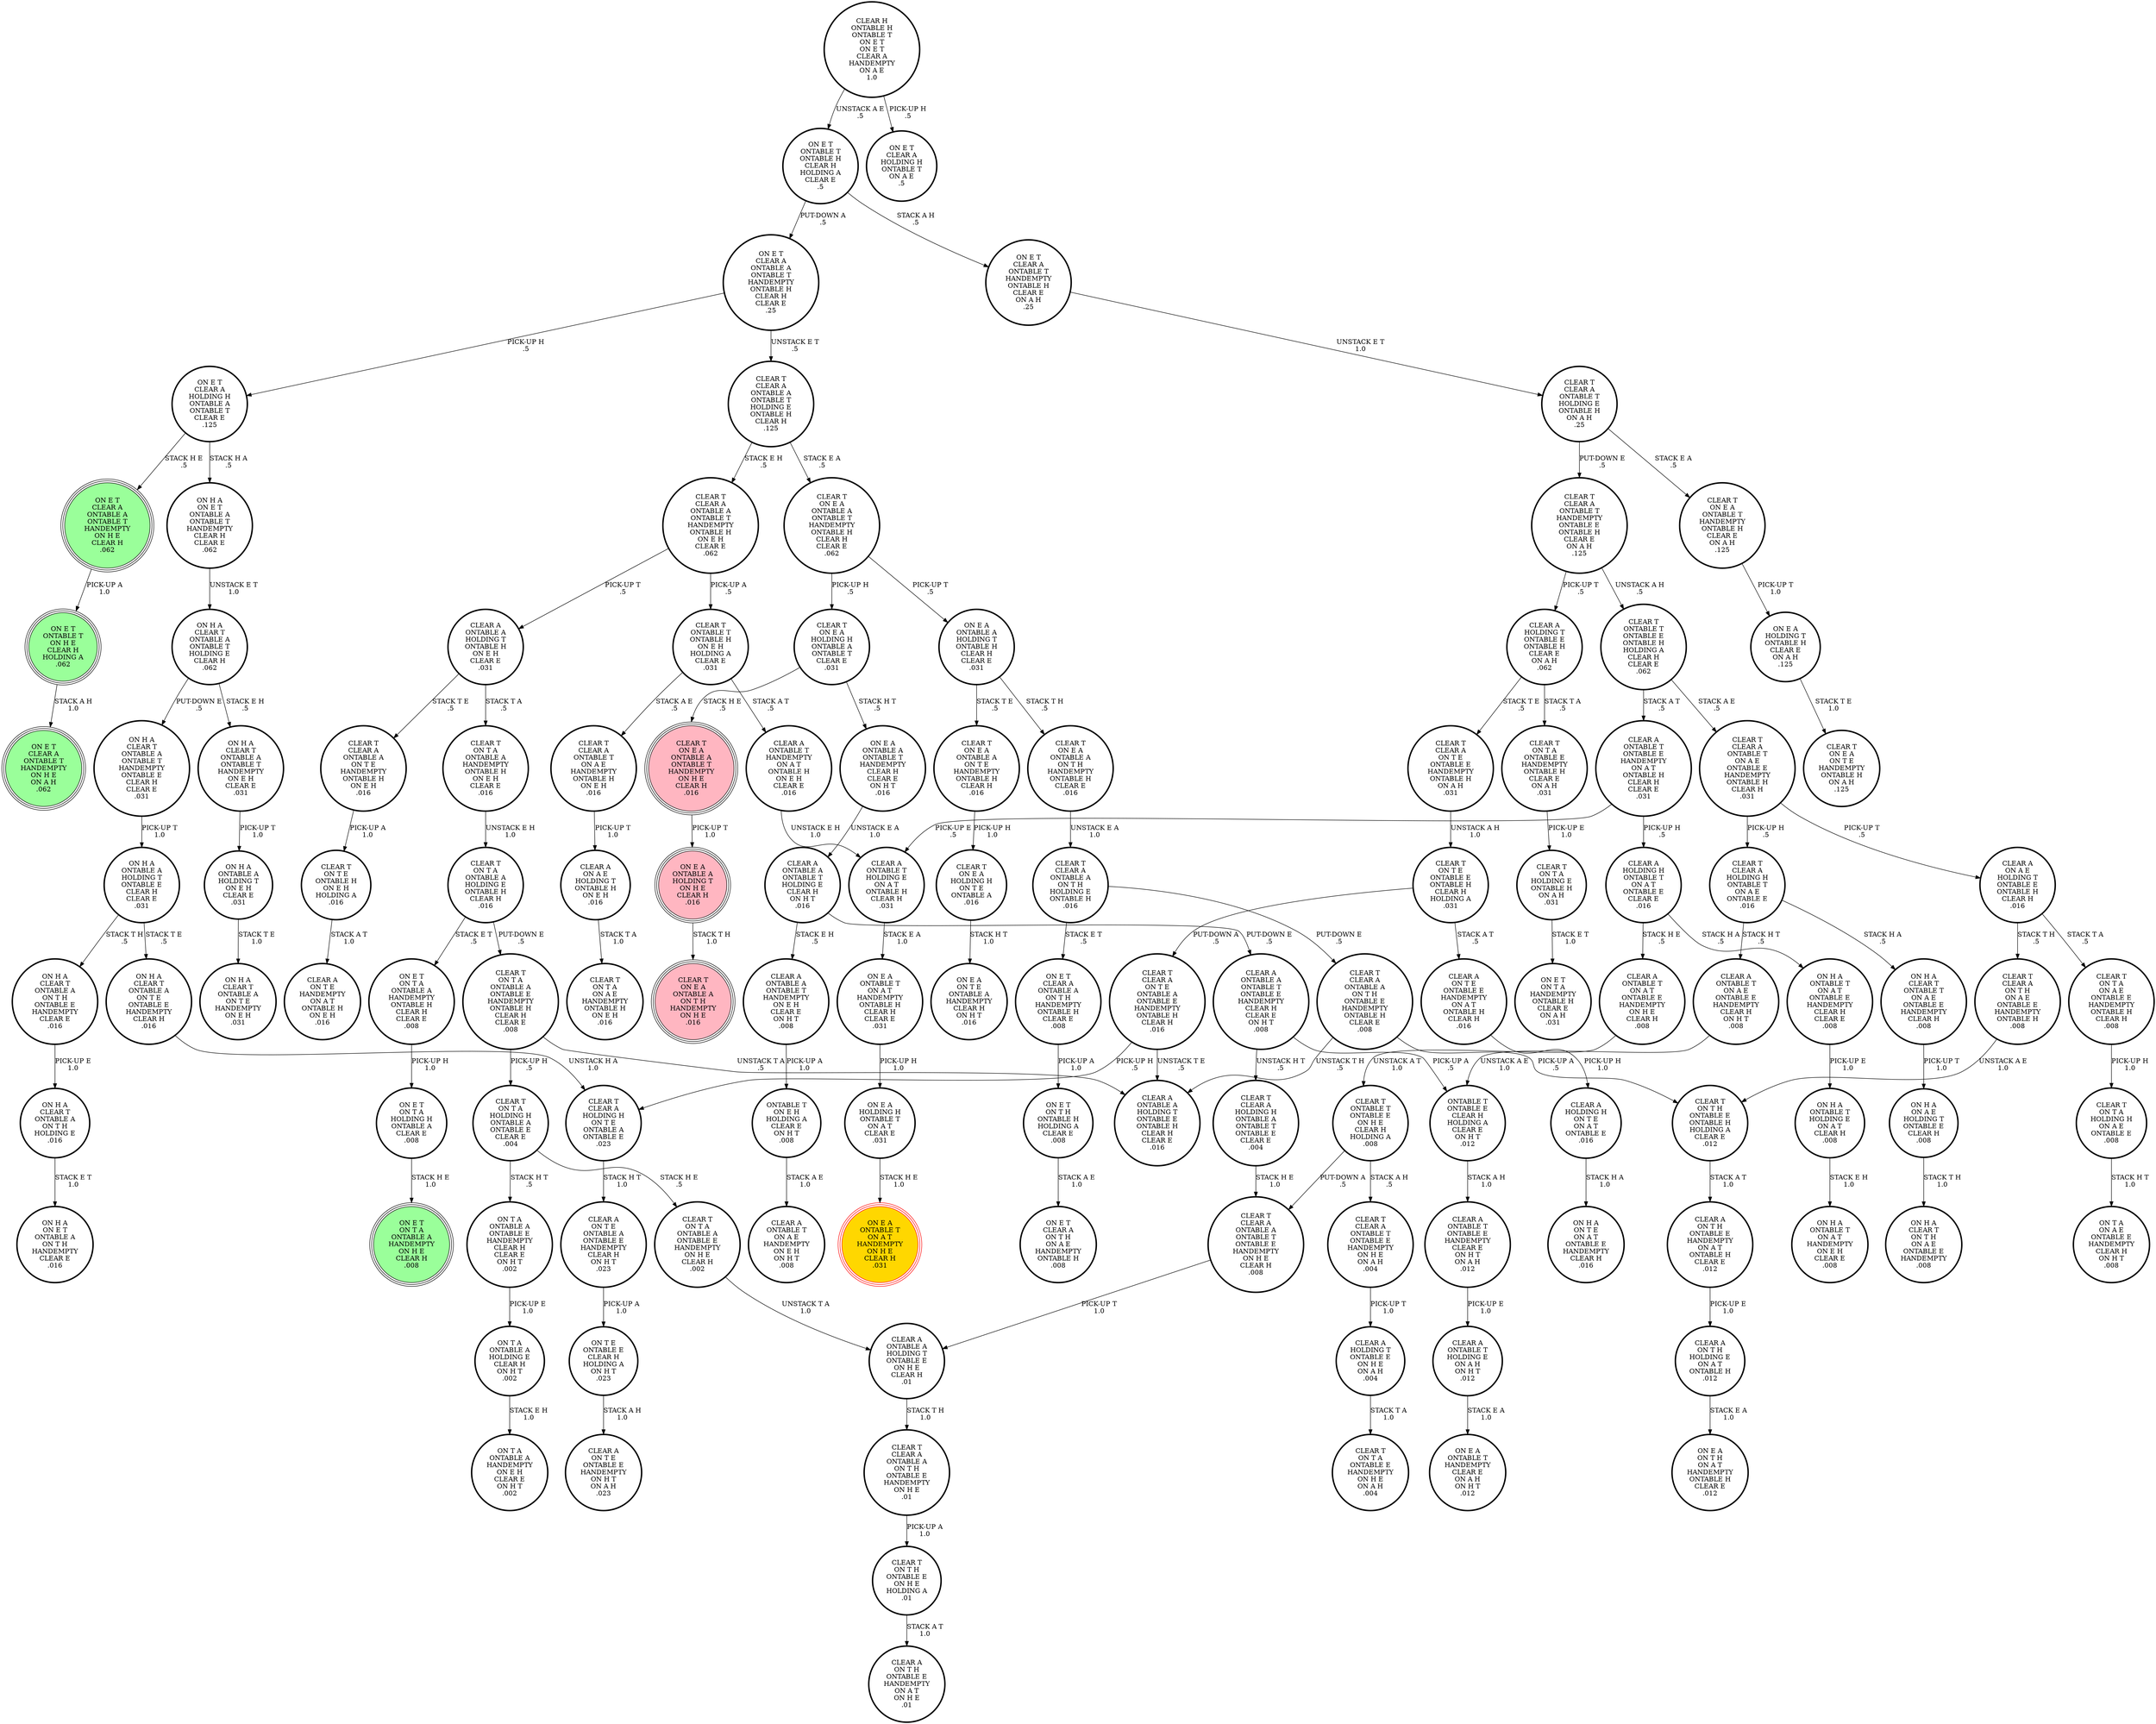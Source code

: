 digraph {
"ON E T\nONTABLE T\nONTABLE H\nCLEAR H\nHOLDING A\nCLEAR E\n.5\n" -> "ON E T\nCLEAR A\nONTABLE A\nONTABLE T\nHANDEMPTY\nONTABLE H\nCLEAR H\nCLEAR E\n.25\n"[label="PUT-DOWN A\n.5\n"];
"ON E T\nONTABLE T\nONTABLE H\nCLEAR H\nHOLDING A\nCLEAR E\n.5\n" -> "ON E T\nCLEAR A\nONTABLE T\nHANDEMPTY\nONTABLE H\nCLEAR E\nON A H\n.25\n"[label="STACK A H\n.5\n"];
"ON E A\nONTABLE T\nON A T\nHANDEMPTY\nONTABLE H\nCLEAR H\nCLEAR E\n.031\n" -> "ON E A\nHOLDING H\nONTABLE T\nON A T\nCLEAR E\n.031\n"[label="PICK-UP H\n1.0\n"];
"ON H A\nON A E\nHOLDING T\nONTABLE E\nCLEAR H\n.008\n" -> "ON H A\nCLEAR T\nON T H\nON A E\nONTABLE E\nHANDEMPTY\n.008\n"[label="STACK T H\n1.0\n"];
"CLEAR T\nON T A\nON A E\nONTABLE E\nHANDEMPTY\nONTABLE H\nCLEAR H\n.008\n" -> "CLEAR T\nON T A\nHOLDING H\nON A E\nONTABLE E\n.008\n"[label="PICK-UP H\n1.0\n"];
"CLEAR T\nON T E\nONTABLE E\nONTABLE H\nCLEAR H\nHOLDING A\n.031\n" -> "CLEAR A\nON T E\nONTABLE E\nHANDEMPTY\nON A T\nONTABLE H\nCLEAR H\n.016\n"[label="STACK A T\n.5\n"];
"CLEAR T\nON T E\nONTABLE E\nONTABLE H\nCLEAR H\nHOLDING A\n.031\n" -> "CLEAR T\nCLEAR A\nON T E\nONTABLE A\nONTABLE E\nHANDEMPTY\nONTABLE H\nCLEAR H\n.016\n"[label="PUT-DOWN A\n.5\n"];
"CLEAR T\nCLEAR A\nON T E\nONTABLE A\nONTABLE E\nHANDEMPTY\nONTABLE H\nCLEAR H\n.016\n" -> "CLEAR T\nCLEAR A\nHOLDING H\nON T E\nONTABLE A\nONTABLE E\n.023\n"[label="PICK-UP H\n.5\n"];
"CLEAR T\nCLEAR A\nON T E\nONTABLE A\nONTABLE E\nHANDEMPTY\nONTABLE H\nCLEAR H\n.016\n" -> "CLEAR A\nONTABLE A\nHOLDING T\nONTABLE E\nONTABLE H\nCLEAR H\nCLEAR E\n.016\n"[label="UNSTACK T E\n.5\n"];
"ON E T\nON T A\nONTABLE A\nHANDEMPTY\nONTABLE H\nCLEAR H\nCLEAR E\n.008\n" -> "ON E T\nON T A\nHOLDING H\nONTABLE A\nCLEAR E\n.008\n"[label="PICK-UP H\n1.0\n"];
"CLEAR T\nCLEAR A\nONTABLE A\nONTABLE T\nONTABLE E\nHANDEMPTY\nON H E\nCLEAR H\n.008\n" -> "CLEAR A\nONTABLE A\nHOLDING T\nONTABLE E\nON H E\nCLEAR H\n.01\n"[label="PICK-UP T\n1.0\n"];
"ON T A\nONTABLE A\nHOLDING E\nCLEAR H\nON H T\n.002\n" -> "ON T A\nONTABLE A\nHANDEMPTY\nON E H\nCLEAR E\nON H T\n.002\n"[label="STACK E H\n1.0\n"];
"CLEAR T\nCLEAR A\nHOLDING H\nONTABLE A\nONTABLE T\nONTABLE E\nCLEAR E\n.004\n" -> "CLEAR T\nCLEAR A\nONTABLE A\nONTABLE T\nONTABLE E\nHANDEMPTY\nON H E\nCLEAR H\n.008\n"[label="STACK H E\n1.0\n"];
"CLEAR T\nON T A\nONTABLE E\nHANDEMPTY\nONTABLE H\nCLEAR E\nON A H\n.031\n" -> "CLEAR T\nON T A\nHOLDING E\nONTABLE H\nON A H\n.031\n"[label="PICK-UP E\n1.0\n"];
"CLEAR T\nCLEAR A\nONTABLE A\nON T E\nHANDEMPTY\nONTABLE H\nON E H\n.016\n" -> "CLEAR T\nON T E\nONTABLE H\nON E H\nHOLDING A\n.016\n"[label="PICK-UP A\n1.0\n"];
"CLEAR T\nON T A\nHOLDING E\nONTABLE H\nON A H\n.031\n" -> "ON E T\nON T A\nHANDEMPTY\nONTABLE H\nCLEAR E\nON A H\n.031\n"[label="STACK E T\n1.0\n"];
"CLEAR T\nCLEAR A\nONTABLE T\nHOLDING E\nONTABLE H\nON A H\n.25\n" -> "CLEAR T\nON E A\nONTABLE T\nHANDEMPTY\nONTABLE H\nCLEAR E\nON A H\n.125\n"[label="STACK E A\n.5\n"];
"CLEAR T\nCLEAR A\nONTABLE T\nHOLDING E\nONTABLE H\nON A H\n.25\n" -> "CLEAR T\nCLEAR A\nONTABLE T\nHANDEMPTY\nONTABLE E\nONTABLE H\nCLEAR E\nON A H\n.125\n"[label="PUT-DOWN E\n.5\n"];
"CLEAR T\nON T A\nHOLDING H\nON A E\nONTABLE E\n.008\n" -> "ON T A\nON A E\nONTABLE E\nHANDEMPTY\nCLEAR H\nON H T\n.008\n"[label="STACK H T\n1.0\n"];
"ON H A\nON E T\nONTABLE A\nONTABLE T\nHANDEMPTY\nCLEAR H\nCLEAR E\n.062\n" -> "ON H A\nCLEAR T\nONTABLE A\nONTABLE T\nHOLDING E\nCLEAR H\n.062\n"[label="UNSTACK E T\n1.0\n"];
"ON H A\nONTABLE T\nHOLDING E\nON A T\nCLEAR H\n.008\n" -> "ON H A\nONTABLE T\nON A T\nHANDEMPTY\nON E H\nCLEAR E\n.008\n"[label="STACK E H\n1.0\n"];
"ON E T\nONTABLE T\nON H E\nCLEAR H\nHOLDING A\n.062\n" -> "ON E T\nCLEAR A\nONTABLE T\nHANDEMPTY\nON H E\nON A H\n.062\n"[label="STACK A H\n1.0\n"];
"CLEAR T\nCLEAR A\nHOLDING H\nON T E\nONTABLE A\nONTABLE E\n.023\n" -> "CLEAR A\nON T E\nONTABLE A\nONTABLE E\nHANDEMPTY\nCLEAR H\nON H T\n.023\n"[label="STACK H T\n1.0\n"];
"CLEAR A\nHOLDING T\nONTABLE E\nON H E\nON A H\n.004\n" -> "CLEAR T\nON T A\nONTABLE E\nHANDEMPTY\nON H E\nON A H\n.004\n"[label="STACK T A\n1.0\n"];
"CLEAR A\nONTABLE T\nONTABLE E\nHANDEMPTY\nON A T\nONTABLE H\nCLEAR H\nCLEAR E\n.031\n" -> "CLEAR A\nHOLDING H\nONTABLE T\nON A T\nONTABLE E\nCLEAR E\n.016\n"[label="PICK-UP H\n.5\n"];
"CLEAR A\nONTABLE T\nONTABLE E\nHANDEMPTY\nON A T\nONTABLE H\nCLEAR H\nCLEAR E\n.031\n" -> "CLEAR A\nONTABLE T\nHOLDING E\nON A T\nONTABLE H\nCLEAR H\n.031\n"[label="PICK-UP E\n.5\n"];
"CLEAR T\nON T A\nONTABLE A\nONTABLE E\nHANDEMPTY\nONTABLE H\nCLEAR H\nCLEAR E\n.008\n" -> "CLEAR T\nON T A\nHOLDING H\nONTABLE A\nONTABLE E\nCLEAR E\n.004\n"[label="PICK-UP H\n.5\n"];
"CLEAR T\nON T A\nONTABLE A\nONTABLE E\nHANDEMPTY\nONTABLE H\nCLEAR H\nCLEAR E\n.008\n" -> "CLEAR A\nONTABLE A\nHOLDING T\nONTABLE E\nONTABLE H\nCLEAR H\nCLEAR E\n.016\n"[label="UNSTACK T A\n.5\n"];
"CLEAR T\nON T H\nONTABLE E\nONTABLE H\nHOLDING A\nCLEAR E\n.012\n" -> "CLEAR A\nON T H\nONTABLE E\nHANDEMPTY\nON A T\nONTABLE H\nCLEAR E\n.012\n"[label="STACK A T\n1.0\n"];
"CLEAR T\nCLEAR A\nON T H\nON A E\nONTABLE E\nHANDEMPTY\nONTABLE H\n.008\n" -> "CLEAR T\nON T H\nONTABLE E\nONTABLE H\nHOLDING A\nCLEAR E\n.012\n"[label="UNSTACK A E\n1.0\n"];
"CLEAR A\nON T E\nONTABLE E\nHANDEMPTY\nON A T\nONTABLE H\nCLEAR H\n.016\n" -> "CLEAR A\nHOLDING H\nON T E\nON A T\nONTABLE E\n.016\n"[label="PICK-UP H\n1.0\n"];
"ON T A\nONTABLE A\nONTABLE E\nHANDEMPTY\nCLEAR H\nCLEAR E\nON H T\n.002\n" -> "ON T A\nONTABLE A\nHOLDING E\nCLEAR H\nON H T\n.002\n"[label="PICK-UP E\n1.0\n"];
"CLEAR T\nCLEAR A\nONTABLE A\nONTABLE T\nHOLDING E\nONTABLE H\nCLEAR H\n.125\n" -> "CLEAR T\nON E A\nONTABLE A\nONTABLE T\nHANDEMPTY\nONTABLE H\nCLEAR H\nCLEAR E\n.062\n"[label="STACK E A\n.5\n"];
"CLEAR T\nCLEAR A\nONTABLE A\nONTABLE T\nHOLDING E\nONTABLE H\nCLEAR H\n.125\n" -> "CLEAR T\nCLEAR A\nONTABLE A\nONTABLE T\nHANDEMPTY\nONTABLE H\nON E H\nCLEAR E\n.062\n"[label="STACK E H\n.5\n"];
"ON H A\nCLEAR T\nONTABLE A\nON T H\nONTABLE E\nHANDEMPTY\nCLEAR E\n.016\n" -> "ON H A\nCLEAR T\nONTABLE A\nON T H\nHOLDING E\n.016\n"[label="PICK-UP E\n1.0\n"];
"CLEAR T\nON E A\nONTABLE A\nON T H\nHANDEMPTY\nONTABLE H\nCLEAR E\n.016\n" -> "CLEAR T\nCLEAR A\nONTABLE A\nON T H\nHOLDING E\nONTABLE H\n.016\n"[label="UNSTACK E A\n1.0\n"];
"ON H A\nONTABLE A\nHOLDING T\nON E H\nCLEAR E\n.031\n" -> "ON H A\nCLEAR T\nONTABLE A\nON T E\nHANDEMPTY\nON E H\n.031\n"[label="STACK T E\n1.0\n"];
"CLEAR T\nON E A\nHOLDING H\nONTABLE A\nONTABLE T\nCLEAR E\n.031\n" -> "ON E A\nONTABLE A\nONTABLE T\nHANDEMPTY\nCLEAR H\nCLEAR E\nON H T\n.016\n"[label="STACK H T\n.5\n"];
"CLEAR T\nON E A\nHOLDING H\nONTABLE A\nONTABLE T\nCLEAR E\n.031\n" -> "CLEAR T\nON E A\nONTABLE A\nONTABLE T\nHANDEMPTY\nON H E\nCLEAR H\n.016\n"[label="STACK H E\n.5\n"];
"ON E A\nHOLDING H\nONTABLE T\nON A T\nCLEAR E\n.031\n" -> "ON E A\nONTABLE T\nON A T\nHANDEMPTY\nON H E\nCLEAR H\n.031\n"[label="STACK H E\n1.0\n"];
"CLEAR T\nCLEAR A\nONTABLE A\nON T H\nHOLDING E\nONTABLE H\n.016\n" -> "ON E T\nCLEAR A\nONTABLE A\nON T H\nHANDEMPTY\nONTABLE H\nCLEAR E\n.008\n"[label="STACK E T\n.5\n"];
"CLEAR T\nCLEAR A\nONTABLE A\nON T H\nHOLDING E\nONTABLE H\n.016\n" -> "CLEAR T\nCLEAR A\nONTABLE A\nON T H\nONTABLE E\nHANDEMPTY\nONTABLE H\nCLEAR E\n.008\n"[label="PUT-DOWN E\n.5\n"];
"CLEAR T\nON T A\nHOLDING H\nONTABLE A\nONTABLE E\nCLEAR E\n.004\n" -> "CLEAR T\nON T A\nONTABLE A\nONTABLE E\nHANDEMPTY\nON H E\nCLEAR H\n.002\n"[label="STACK H E\n.5\n"];
"CLEAR T\nON T A\nHOLDING H\nONTABLE A\nONTABLE E\nCLEAR E\n.004\n" -> "ON T A\nONTABLE A\nONTABLE E\nHANDEMPTY\nCLEAR H\nCLEAR E\nON H T\n.002\n"[label="STACK H T\n.5\n"];
"CLEAR A\nONTABLE A\nONTABLE T\nONTABLE E\nHANDEMPTY\nCLEAR H\nCLEAR E\nON H T\n.008\n" -> "CLEAR T\nCLEAR A\nHOLDING H\nONTABLE A\nONTABLE T\nONTABLE E\nCLEAR E\n.004\n"[label="UNSTACK H T\n.5\n"];
"CLEAR A\nONTABLE A\nONTABLE T\nONTABLE E\nHANDEMPTY\nCLEAR H\nCLEAR E\nON H T\n.008\n" -> "ONTABLE T\nONTABLE E\nCLEAR H\nHOLDING A\nCLEAR E\nON H T\n.012\n"[label="PICK-UP A\n.5\n"];
"CLEAR A\nONTABLE T\nONTABLE E\nHANDEMPTY\nCLEAR E\nON H T\nON A H\n.012\n" -> "CLEAR A\nONTABLE T\nHOLDING E\nON A H\nON H T\n.012\n"[label="PICK-UP E\n1.0\n"];
"ON H A\nCLEAR T\nONTABLE A\nONTABLE T\nHANDEMPTY\nON E H\nCLEAR E\n.031\n" -> "ON H A\nONTABLE A\nHOLDING T\nON E H\nCLEAR E\n.031\n"[label="PICK-UP T\n1.0\n"];
"CLEAR A\nON A E\nHOLDING T\nONTABLE E\nONTABLE H\nCLEAR H\n.016\n" -> "CLEAR T\nON T A\nON A E\nONTABLE E\nHANDEMPTY\nONTABLE H\nCLEAR H\n.008\n"[label="STACK T A\n.5\n"];
"CLEAR A\nON A E\nHOLDING T\nONTABLE E\nONTABLE H\nCLEAR H\n.016\n" -> "CLEAR T\nCLEAR A\nON T H\nON A E\nONTABLE E\nHANDEMPTY\nONTABLE H\n.008\n"[label="STACK T H\n.5\n"];
"ON E T\nCLEAR A\nONTABLE A\nON T H\nHANDEMPTY\nONTABLE H\nCLEAR E\n.008\n" -> "ON E T\nON T H\nONTABLE H\nHOLDING A\nCLEAR E\n.008\n"[label="PICK-UP A\n1.0\n"];
"CLEAR T\nCLEAR A\nONTABLE T\nONTABLE E\nHANDEMPTY\nON H E\nON A H\n.004\n" -> "CLEAR A\nHOLDING T\nONTABLE E\nON H E\nON A H\n.004\n"[label="PICK-UP T\n1.0\n"];
"CLEAR A\nONTABLE T\nON A E\nONTABLE E\nHANDEMPTY\nCLEAR H\nON H T\n.008\n" -> "ONTABLE T\nONTABLE E\nCLEAR H\nHOLDING A\nCLEAR E\nON H T\n.012\n"[label="UNSTACK A E\n1.0\n"];
"CLEAR A\nONTABLE A\nONTABLE T\nHOLDING E\nCLEAR H\nON H T\n.016\n" -> "CLEAR A\nONTABLE A\nONTABLE T\nHANDEMPTY\nON E H\nCLEAR E\nON H T\n.008\n"[label="STACK E H\n.5\n"];
"CLEAR A\nONTABLE A\nONTABLE T\nHOLDING E\nCLEAR H\nON H T\n.016\n" -> "CLEAR A\nONTABLE A\nONTABLE T\nONTABLE E\nHANDEMPTY\nCLEAR H\nCLEAR E\nON H T\n.008\n"[label="PUT-DOWN E\n.5\n"];
"ON E T\nCLEAR A\nONTABLE A\nONTABLE T\nHANDEMPTY\nON H E\nCLEAR H\n.062\n" -> "ON E T\nONTABLE T\nON H E\nCLEAR H\nHOLDING A\n.062\n"[label="PICK-UP A\n1.0\n"];
"CLEAR A\nONTABLE T\nHOLDING E\nON A H\nON H T\n.012\n" -> "ON E A\nONTABLE T\nHANDEMPTY\nCLEAR E\nON A H\nON H T\n.012\n"[label="STACK E A\n1.0\n"];
"ON E T\nCLEAR A\nONTABLE A\nONTABLE T\nHANDEMPTY\nONTABLE H\nCLEAR H\nCLEAR E\n.25\n" -> "CLEAR T\nCLEAR A\nONTABLE A\nONTABLE T\nHOLDING E\nONTABLE H\nCLEAR H\n.125\n"[label="UNSTACK E T\n.5\n"];
"ON E T\nCLEAR A\nONTABLE A\nONTABLE T\nHANDEMPTY\nONTABLE H\nCLEAR H\nCLEAR E\n.25\n" -> "ON E T\nCLEAR A\nHOLDING H\nONTABLE A\nONTABLE T\nCLEAR E\n.125\n"[label="PICK-UP H\n.5\n"];
"CLEAR T\nON E A\nHOLDING H\nON T E\nONTABLE A\n.016\n" -> "ON E A\nON T E\nONTABLE A\nHANDEMPTY\nCLEAR H\nON H T\n.016\n"[label="STACK H T\n1.0\n"];
"CLEAR A\nON T E\nONTABLE A\nONTABLE E\nHANDEMPTY\nCLEAR H\nON H T\n.023\n" -> "ON T E\nONTABLE E\nCLEAR H\nHOLDING A\nON H T\n.023\n"[label="PICK-UP A\n1.0\n"];
"ON H A\nCLEAR T\nONTABLE A\nONTABLE T\nHOLDING E\nCLEAR H\n.062\n" -> "ON H A\nCLEAR T\nONTABLE A\nONTABLE T\nHANDEMPTY\nON E H\nCLEAR E\n.031\n"[label="STACK E H\n.5\n"];
"ON H A\nCLEAR T\nONTABLE A\nONTABLE T\nHOLDING E\nCLEAR H\n.062\n" -> "ON H A\nCLEAR T\nONTABLE A\nONTABLE T\nHANDEMPTY\nONTABLE E\nCLEAR H\nCLEAR E\n.031\n"[label="PUT-DOWN E\n.5\n"];
"CLEAR T\nONTABLE T\nONTABLE E\nON H E\nCLEAR H\nHOLDING A\n.008\n" -> "CLEAR T\nCLEAR A\nONTABLE A\nONTABLE T\nONTABLE E\nHANDEMPTY\nON H E\nCLEAR H\n.008\n"[label="PUT-DOWN A\n.5\n"];
"CLEAR T\nONTABLE T\nONTABLE E\nON H E\nCLEAR H\nHOLDING A\n.008\n" -> "CLEAR T\nCLEAR A\nONTABLE T\nONTABLE E\nHANDEMPTY\nON H E\nON A H\n.004\n"[label="STACK A H\n.5\n"];
"ON E A\nONTABLE A\nHOLDING T\nONTABLE H\nCLEAR H\nCLEAR E\n.031\n" -> "CLEAR T\nON E A\nONTABLE A\nON T E\nHANDEMPTY\nONTABLE H\nCLEAR H\n.016\n"[label="STACK T E\n.5\n"];
"ON E A\nONTABLE A\nHOLDING T\nONTABLE H\nCLEAR H\nCLEAR E\n.031\n" -> "CLEAR T\nON E A\nONTABLE A\nON T H\nHANDEMPTY\nONTABLE H\nCLEAR E\n.016\n"[label="STACK T H\n.5\n"];
"CLEAR H\nONTABLE H\nONTABLE T\nON E T\nON E T\nCLEAR A\nHANDEMPTY\nON A E\n1.0\n" -> "ON E T\nCLEAR A\nHOLDING H\nONTABLE T\nON A E\n.5\n"[label="PICK-UP H\n.5\n"];
"CLEAR H\nONTABLE H\nONTABLE T\nON E T\nON E T\nCLEAR A\nHANDEMPTY\nON A E\n1.0\n" -> "ON E T\nONTABLE T\nONTABLE H\nCLEAR H\nHOLDING A\nCLEAR E\n.5\n"[label="UNSTACK A E\n.5\n"];
"ON H A\nCLEAR T\nONTABLE A\nONTABLE T\nHANDEMPTY\nONTABLE E\nCLEAR H\nCLEAR E\n.031\n" -> "ON H A\nONTABLE A\nHOLDING T\nONTABLE E\nCLEAR H\nCLEAR E\n.031\n"[label="PICK-UP T\n1.0\n"];
"CLEAR T\nON E A\nONTABLE A\nONTABLE T\nHANDEMPTY\nONTABLE H\nCLEAR H\nCLEAR E\n.062\n" -> "CLEAR T\nON E A\nHOLDING H\nONTABLE A\nONTABLE T\nCLEAR E\n.031\n"[label="PICK-UP H\n.5\n"];
"CLEAR T\nON E A\nONTABLE A\nONTABLE T\nHANDEMPTY\nONTABLE H\nCLEAR H\nCLEAR E\n.062\n" -> "ON E A\nONTABLE A\nHOLDING T\nONTABLE H\nCLEAR H\nCLEAR E\n.031\n"[label="PICK-UP T\n.5\n"];
"ONTABLE T\nONTABLE E\nCLEAR H\nHOLDING A\nCLEAR E\nON H T\n.012\n" -> "CLEAR A\nONTABLE T\nONTABLE E\nHANDEMPTY\nCLEAR E\nON H T\nON A H\n.012\n"[label="STACK A H\n1.0\n"];
"ON E T\nCLEAR A\nHOLDING H\nONTABLE A\nONTABLE T\nCLEAR E\n.125\n" -> "ON H A\nON E T\nONTABLE A\nONTABLE T\nHANDEMPTY\nCLEAR H\nCLEAR E\n.062\n"[label="STACK H A\n.5\n"];
"ON E T\nCLEAR A\nHOLDING H\nONTABLE A\nONTABLE T\nCLEAR E\n.125\n" -> "ON E T\nCLEAR A\nONTABLE A\nONTABLE T\nHANDEMPTY\nON H E\nCLEAR H\n.062\n"[label="STACK H E\n.5\n"];
"CLEAR A\nONTABLE T\nHANDEMPTY\nON A T\nONTABLE H\nON E H\nCLEAR E\n.016\n" -> "CLEAR A\nONTABLE T\nHOLDING E\nON A T\nONTABLE H\nCLEAR H\n.031\n"[label="UNSTACK E H\n1.0\n"];
"ON E T\nON T A\nHOLDING H\nONTABLE A\nCLEAR E\n.008\n" -> "ON E T\nON T A\nONTABLE A\nHANDEMPTY\nON H E\nCLEAR H\n.008\n"[label="STACK H E\n1.0\n"];
"CLEAR A\nHOLDING H\nONTABLE T\nON A T\nONTABLE E\nCLEAR E\n.016\n" -> "CLEAR A\nONTABLE T\nON A T\nONTABLE E\nHANDEMPTY\nON H E\nCLEAR H\n.008\n"[label="STACK H E\n.5\n"];
"CLEAR A\nHOLDING H\nONTABLE T\nON A T\nONTABLE E\nCLEAR E\n.016\n" -> "ON H A\nONTABLE T\nON A T\nONTABLE E\nHANDEMPTY\nCLEAR H\nCLEAR E\n.008\n"[label="STACK H A\n.5\n"];
"ONTABLE T\nON E H\nHOLDING A\nCLEAR E\nON H T\n.008\n" -> "CLEAR A\nONTABLE T\nON A E\nHANDEMPTY\nON E H\nON H T\n.008\n"[label="STACK A E\n1.0\n"];
"ON H A\nCLEAR T\nONTABLE T\nON A E\nONTABLE E\nHANDEMPTY\nCLEAR H\n.008\n" -> "ON H A\nON A E\nHOLDING T\nONTABLE E\nCLEAR H\n.008\n"[label="PICK-UP T\n1.0\n"];
"CLEAR A\nON T H\nONTABLE E\nHANDEMPTY\nON A T\nONTABLE H\nCLEAR E\n.012\n" -> "CLEAR A\nON T H\nHOLDING E\nON A T\nONTABLE H\n.012\n"[label="PICK-UP E\n1.0\n"];
"ON E A\nHOLDING T\nONTABLE H\nCLEAR E\nON A H\n.125\n" -> "CLEAR T\nON E A\nON T E\nHANDEMPTY\nONTABLE H\nON A H\n.125\n"[label="STACK T E\n1.0\n"];
"CLEAR T\nCLEAR A\nONTABLE T\nON A E\nHANDEMPTY\nONTABLE H\nON E H\n.016\n" -> "CLEAR A\nON A E\nHOLDING T\nONTABLE H\nON E H\n.016\n"[label="PICK-UP T\n1.0\n"];
"CLEAR T\nCLEAR A\nONTABLE A\nON T H\nONTABLE E\nHANDEMPTY\nON H E\n.01\n" -> "CLEAR T\nON T H\nONTABLE E\nON H E\nHOLDING A\n.01\n"[label="PICK-UP A\n1.0\n"];
"CLEAR T\nON E A\nONTABLE A\nONTABLE T\nHANDEMPTY\nON H E\nCLEAR H\n.016\n" -> "ON E A\nONTABLE A\nHOLDING T\nON H E\nCLEAR H\n.016\n"[label="PICK-UP T\n1.0\n"];
"CLEAR A\nONTABLE A\nHOLDING T\nONTABLE H\nON E H\nCLEAR E\n.031\n" -> "CLEAR T\nON T A\nONTABLE A\nHANDEMPTY\nONTABLE H\nON E H\nCLEAR E\n.016\n"[label="STACK T A\n.5\n"];
"CLEAR A\nONTABLE A\nHOLDING T\nONTABLE H\nON E H\nCLEAR E\n.031\n" -> "CLEAR T\nCLEAR A\nONTABLE A\nON T E\nHANDEMPTY\nONTABLE H\nON E H\n.016\n"[label="STACK T E\n.5\n"];
"ON E T\nCLEAR A\nONTABLE T\nHANDEMPTY\nONTABLE H\nCLEAR E\nON A H\n.25\n" -> "CLEAR T\nCLEAR A\nONTABLE T\nHOLDING E\nONTABLE H\nON A H\n.25\n"[label="UNSTACK E T\n1.0\n"];
"CLEAR T\nCLEAR A\nHOLDING H\nONTABLE T\nON A E\nONTABLE E\n.016\n" -> "CLEAR A\nONTABLE T\nON A E\nONTABLE E\nHANDEMPTY\nCLEAR H\nON H T\n.008\n"[label="STACK H T\n.5\n"];
"CLEAR T\nCLEAR A\nHOLDING H\nONTABLE T\nON A E\nONTABLE E\n.016\n" -> "ON H A\nCLEAR T\nONTABLE T\nON A E\nONTABLE E\nHANDEMPTY\nCLEAR H\n.008\n"[label="STACK H A\n.5\n"];
"CLEAR T\nON E A\nONTABLE A\nON T E\nHANDEMPTY\nONTABLE H\nCLEAR H\n.016\n" -> "CLEAR T\nON E A\nHOLDING H\nON T E\nONTABLE A\n.016\n"[label="PICK-UP H\n1.0\n"];
"CLEAR T\nCLEAR A\nONTABLE T\nHANDEMPTY\nONTABLE E\nONTABLE H\nCLEAR E\nON A H\n.125\n" -> "CLEAR T\nONTABLE T\nONTABLE E\nONTABLE H\nHOLDING A\nCLEAR H\nCLEAR E\n.062\n"[label="UNSTACK A H\n.5\n"];
"CLEAR T\nCLEAR A\nONTABLE T\nHANDEMPTY\nONTABLE E\nONTABLE H\nCLEAR E\nON A H\n.125\n" -> "CLEAR A\nHOLDING T\nONTABLE E\nONTABLE H\nCLEAR E\nON A H\n.062\n"[label="PICK-UP T\n.5\n"];
"ON H A\nCLEAR T\nONTABLE A\nON T E\nONTABLE E\nHANDEMPTY\nCLEAR H\n.016\n" -> "CLEAR T\nCLEAR A\nHOLDING H\nON T E\nONTABLE A\nONTABLE E\n.023\n"[label="UNSTACK H A\n1.0\n"];
"ON H A\nCLEAR T\nONTABLE A\nON T H\nHOLDING E\n.016\n" -> "ON H A\nON E T\nONTABLE A\nON T H\nHANDEMPTY\nCLEAR E\n.016\n"[label="STACK E T\n1.0\n"];
"CLEAR T\nON T A\nONTABLE A\nONTABLE E\nHANDEMPTY\nON H E\nCLEAR H\n.002\n" -> "CLEAR A\nONTABLE A\nHOLDING T\nONTABLE E\nON H E\nCLEAR H\n.01\n"[label="UNSTACK T A\n1.0\n"];
"CLEAR A\nHOLDING H\nON T E\nON A T\nONTABLE E\n.016\n" -> "ON H A\nON T E\nON A T\nONTABLE E\nHANDEMPTY\nCLEAR H\n.016\n"[label="STACK H A\n1.0\n"];
"CLEAR T\nONTABLE T\nONTABLE E\nONTABLE H\nHOLDING A\nCLEAR H\nCLEAR E\n.062\n" -> "CLEAR A\nONTABLE T\nONTABLE E\nHANDEMPTY\nON A T\nONTABLE H\nCLEAR H\nCLEAR E\n.031\n"[label="STACK A T\n.5\n"];
"CLEAR T\nONTABLE T\nONTABLE E\nONTABLE H\nHOLDING A\nCLEAR H\nCLEAR E\n.062\n" -> "CLEAR T\nCLEAR A\nONTABLE T\nON A E\nONTABLE E\nHANDEMPTY\nONTABLE H\nCLEAR H\n.031\n"[label="STACK A E\n.5\n"];
"CLEAR T\nON T A\nONTABLE A\nHOLDING E\nONTABLE H\nCLEAR H\n.016\n" -> "ON E T\nON T A\nONTABLE A\nHANDEMPTY\nONTABLE H\nCLEAR H\nCLEAR E\n.008\n"[label="STACK E T\n.5\n"];
"CLEAR T\nON T A\nONTABLE A\nHOLDING E\nONTABLE H\nCLEAR H\n.016\n" -> "CLEAR T\nON T A\nONTABLE A\nONTABLE E\nHANDEMPTY\nONTABLE H\nCLEAR H\nCLEAR E\n.008\n"[label="PUT-DOWN E\n.5\n"];
"ON H A\nONTABLE A\nHOLDING T\nONTABLE E\nCLEAR H\nCLEAR E\n.031\n" -> "ON H A\nCLEAR T\nONTABLE A\nON T E\nONTABLE E\nHANDEMPTY\nCLEAR H\n.016\n"[label="STACK T E\n.5\n"];
"ON H A\nONTABLE A\nHOLDING T\nONTABLE E\nCLEAR H\nCLEAR E\n.031\n" -> "ON H A\nCLEAR T\nONTABLE A\nON T H\nONTABLE E\nHANDEMPTY\nCLEAR E\n.016\n"[label="STACK T H\n.5\n"];
"CLEAR A\nONTABLE T\nON A T\nONTABLE E\nHANDEMPTY\nON H E\nCLEAR H\n.008\n" -> "CLEAR T\nONTABLE T\nONTABLE E\nON H E\nCLEAR H\nHOLDING A\n.008\n"[label="UNSTACK A T\n1.0\n"];
"CLEAR T\nON T A\nONTABLE A\nHANDEMPTY\nONTABLE H\nON E H\nCLEAR E\n.016\n" -> "CLEAR T\nON T A\nONTABLE A\nHOLDING E\nONTABLE H\nCLEAR H\n.016\n"[label="UNSTACK E H\n1.0\n"];
"CLEAR A\nON A E\nHOLDING T\nONTABLE H\nON E H\n.016\n" -> "CLEAR T\nON T A\nON A E\nHANDEMPTY\nONTABLE H\nON E H\n.016\n"[label="STACK T A\n1.0\n"];
"ON T E\nONTABLE E\nCLEAR H\nHOLDING A\nON H T\n.023\n" -> "CLEAR A\nON T E\nONTABLE E\nHANDEMPTY\nON H T\nON A H\n.023\n"[label="STACK A H\n1.0\n"];
"ON E A\nONTABLE A\nONTABLE T\nHANDEMPTY\nCLEAR H\nCLEAR E\nON H T\n.016\n" -> "CLEAR A\nONTABLE A\nONTABLE T\nHOLDING E\nCLEAR H\nON H T\n.016\n"[label="UNSTACK E A\n1.0\n"];
"CLEAR T\nON T E\nONTABLE H\nON E H\nHOLDING A\n.016\n" -> "CLEAR A\nON T E\nHANDEMPTY\nON A T\nONTABLE H\nON E H\n.016\n"[label="STACK A T\n1.0\n"];
"CLEAR A\nONTABLE A\nONTABLE T\nHANDEMPTY\nON E H\nCLEAR E\nON H T\n.008\n" -> "ONTABLE T\nON E H\nHOLDING A\nCLEAR E\nON H T\n.008\n"[label="PICK-UP A\n1.0\n"];
"ON E T\nON T H\nONTABLE H\nHOLDING A\nCLEAR E\n.008\n" -> "ON E T\nCLEAR A\nON T H\nON A E\nHANDEMPTY\nONTABLE H\n.008\n"[label="STACK A E\n1.0\n"];
"CLEAR T\nCLEAR A\nONTABLE A\nONTABLE T\nHANDEMPTY\nONTABLE H\nON E H\nCLEAR E\n.062\n" -> "CLEAR A\nONTABLE A\nHOLDING T\nONTABLE H\nON E H\nCLEAR E\n.031\n"[label="PICK-UP T\n.5\n"];
"CLEAR T\nCLEAR A\nONTABLE A\nONTABLE T\nHANDEMPTY\nONTABLE H\nON E H\nCLEAR E\n.062\n" -> "CLEAR T\nONTABLE T\nONTABLE H\nON E H\nHOLDING A\nCLEAR E\n.031\n"[label="PICK-UP A\n.5\n"];
"CLEAR A\nONTABLE T\nHOLDING E\nON A T\nONTABLE H\nCLEAR H\n.031\n" -> "ON E A\nONTABLE T\nON A T\nHANDEMPTY\nONTABLE H\nCLEAR H\nCLEAR E\n.031\n"[label="STACK E A\n1.0\n"];
"CLEAR T\nONTABLE T\nONTABLE H\nON E H\nHOLDING A\nCLEAR E\n.031\n" -> "CLEAR A\nONTABLE T\nHANDEMPTY\nON A T\nONTABLE H\nON E H\nCLEAR E\n.016\n"[label="STACK A T\n.5\n"];
"CLEAR T\nONTABLE T\nONTABLE H\nON E H\nHOLDING A\nCLEAR E\n.031\n" -> "CLEAR T\nCLEAR A\nONTABLE T\nON A E\nHANDEMPTY\nONTABLE H\nON E H\n.016\n"[label="STACK A E\n.5\n"];
"CLEAR A\nONTABLE A\nHOLDING T\nONTABLE E\nON H E\nCLEAR H\n.01\n" -> "CLEAR T\nCLEAR A\nONTABLE A\nON T H\nONTABLE E\nHANDEMPTY\nON H E\n.01\n"[label="STACK T H\n1.0\n"];
"CLEAR T\nCLEAR A\nONTABLE T\nON A E\nONTABLE E\nHANDEMPTY\nONTABLE H\nCLEAR H\n.031\n" -> "CLEAR T\nCLEAR A\nHOLDING H\nONTABLE T\nON A E\nONTABLE E\n.016\n"[label="PICK-UP H\n.5\n"];
"CLEAR T\nCLEAR A\nONTABLE T\nON A E\nONTABLE E\nHANDEMPTY\nONTABLE H\nCLEAR H\n.031\n" -> "CLEAR A\nON A E\nHOLDING T\nONTABLE E\nONTABLE H\nCLEAR H\n.016\n"[label="PICK-UP T\n.5\n"];
"ON H A\nONTABLE T\nON A T\nONTABLE E\nHANDEMPTY\nCLEAR H\nCLEAR E\n.008\n" -> "ON H A\nONTABLE T\nHOLDING E\nON A T\nCLEAR H\n.008\n"[label="PICK-UP E\n1.0\n"];
"CLEAR A\nON T H\nHOLDING E\nON A T\nONTABLE H\n.012\n" -> "ON E A\nON T H\nON A T\nHANDEMPTY\nONTABLE H\nCLEAR E\n.012\n"[label="STACK E A\n1.0\n"];
"CLEAR A\nHOLDING T\nONTABLE E\nONTABLE H\nCLEAR E\nON A H\n.062\n" -> "CLEAR T\nCLEAR A\nON T E\nONTABLE E\nHANDEMPTY\nONTABLE H\nON A H\n.031\n"[label="STACK T E\n.5\n"];
"CLEAR A\nHOLDING T\nONTABLE E\nONTABLE H\nCLEAR E\nON A H\n.062\n" -> "CLEAR T\nON T A\nONTABLE E\nHANDEMPTY\nONTABLE H\nCLEAR E\nON A H\n.031\n"[label="STACK T A\n.5\n"];
"CLEAR T\nON E A\nONTABLE T\nHANDEMPTY\nONTABLE H\nCLEAR E\nON A H\n.125\n" -> "ON E A\nHOLDING T\nONTABLE H\nCLEAR E\nON A H\n.125\n"[label="PICK-UP T\n1.0\n"];
"CLEAR T\nON T H\nONTABLE E\nON H E\nHOLDING A\n.01\n" -> "CLEAR A\nON T H\nONTABLE E\nHANDEMPTY\nON A T\nON H E\n.01\n"[label="STACK A T\n1.0\n"];
"CLEAR T\nCLEAR A\nONTABLE A\nON T H\nONTABLE E\nHANDEMPTY\nONTABLE H\nCLEAR E\n.008\n" -> "CLEAR T\nON T H\nONTABLE E\nONTABLE H\nHOLDING A\nCLEAR E\n.012\n"[label="PICK-UP A\n.5\n"];
"CLEAR T\nCLEAR A\nONTABLE A\nON T H\nONTABLE E\nHANDEMPTY\nONTABLE H\nCLEAR E\n.008\n" -> "CLEAR A\nONTABLE A\nHOLDING T\nONTABLE E\nONTABLE H\nCLEAR H\nCLEAR E\n.016\n"[label="UNSTACK T H\n.5\n"];
"CLEAR T\nCLEAR A\nON T E\nONTABLE E\nHANDEMPTY\nONTABLE H\nON A H\n.031\n" -> "CLEAR T\nON T E\nONTABLE E\nONTABLE H\nCLEAR H\nHOLDING A\n.031\n"[label="UNSTACK A H\n1.0\n"];
"ON E A\nONTABLE A\nHOLDING T\nON H E\nCLEAR H\n.016\n" -> "CLEAR T\nON E A\nONTABLE A\nON T H\nHANDEMPTY\nON H E\n.016\n"[label="STACK T H\n1.0\n"];
"ON H A\nCLEAR T\nONTABLE A\nON T E\nHANDEMPTY\nON E H\n.031\n" [shape=circle, penwidth=3];
"CLEAR A\nON T H\nONTABLE E\nHANDEMPTY\nON A T\nON H E\n.01\n" [shape=circle, penwidth=3];
"ON T A\nONTABLE A\nHANDEMPTY\nON E H\nCLEAR E\nON H T\n.002\n" [shape=circle, penwidth=3];
"ON E A\nON T H\nON A T\nHANDEMPTY\nONTABLE H\nCLEAR E\n.012\n" [shape=circle, penwidth=3];
"CLEAR T\nON T A\nONTABLE E\nHANDEMPTY\nON H E\nON A H\n.004\n" [shape=circle, penwidth=3];
"ON E T\nCLEAR A\nONTABLE T\nHANDEMPTY\nON H E\nON A H\n.062\n" [shape=circle, style=filled, fillcolor=palegreen1, peripheries=3];
"ON H A\nONTABLE T\nON A T\nHANDEMPTY\nON E H\nCLEAR E\n.008\n" [shape=circle, penwidth=3];
"ON E T\nCLEAR A\nHOLDING H\nONTABLE T\nON A E\n.5\n" [shape=circle, penwidth=3];
"ON E A\nONTABLE T\nON A T\nHANDEMPTY\nON H E\nCLEAR H\n.031\n" [shape=circle, style=filled color=red, fillcolor=gold, peripheries=3];
"CLEAR T\nON T A\nON A E\nHANDEMPTY\nONTABLE H\nON E H\n.016\n" [shape=circle, penwidth=3];
"ON T A\nON A E\nONTABLE E\nHANDEMPTY\nCLEAR H\nON H T\n.008\n" [shape=circle, penwidth=3];
"ON E A\nON T E\nONTABLE A\nHANDEMPTY\nCLEAR H\nON H T\n.016\n" [shape=circle, penwidth=3];
"CLEAR A\nON T E\nHANDEMPTY\nON A T\nONTABLE H\nON E H\n.016\n" [shape=circle, penwidth=3];
"ON E T\nCLEAR A\nON T H\nON A E\nHANDEMPTY\nONTABLE H\n.008\n" [shape=circle, penwidth=3];
"CLEAR A\nONTABLE A\nHOLDING T\nONTABLE E\nONTABLE H\nCLEAR H\nCLEAR E\n.016\n" [shape=circle, penwidth=3];
"ON H A\nON E T\nONTABLE A\nON T H\nHANDEMPTY\nCLEAR E\n.016\n" [shape=circle, penwidth=3];
"ON E A\nONTABLE T\nHANDEMPTY\nCLEAR E\nON A H\nON H T\n.012\n" [shape=circle, penwidth=3];
"ON E T\nON T A\nHANDEMPTY\nONTABLE H\nCLEAR E\nON A H\n.031\n" [shape=circle, penwidth=3];
"CLEAR A\nON T E\nONTABLE E\nHANDEMPTY\nON H T\nON A H\n.023\n" [shape=circle, penwidth=3];
"CLEAR T\nON E A\nON T E\nHANDEMPTY\nONTABLE H\nON A H\n.125\n" [shape=circle, penwidth=3];
"ON H A\nON T E\nON A T\nONTABLE E\nHANDEMPTY\nCLEAR H\n.016\n" [shape=circle, penwidth=3];
"ON H A\nCLEAR T\nON T H\nON A E\nONTABLE E\nHANDEMPTY\n.008\n" [shape=circle, penwidth=3];
"CLEAR T\nON E A\nONTABLE A\nON T H\nHANDEMPTY\nON H E\n.016\n" [shape=circle, style=filled, fillcolor=lightpink, peripheries=3];
"CLEAR A\nONTABLE T\nON A E\nHANDEMPTY\nON E H\nON H T\n.008\n" [shape=circle, penwidth=3];
"ON E T\nON T A\nONTABLE A\nHANDEMPTY\nON H E\nCLEAR H\n.008\n" [shape=circle, style=filled, fillcolor=palegreen1, peripheries=3];
"CLEAR H\nONTABLE H\nONTABLE T\nON E T\nON E T\nCLEAR A\nHANDEMPTY\nON A E\n1.0\n" [shape=circle, penwidth=3];
"ON H A\nONTABLE A\nHOLDING T\nONTABLE E\nCLEAR H\nCLEAR E\n.031\n" [shape=circle, penwidth=3];
"CLEAR A\nON A E\nHOLDING T\nONTABLE H\nON E H\n.016\n" [shape=circle, penwidth=3];
"CLEAR T\nON T A\nONTABLE A\nHOLDING E\nONTABLE H\nCLEAR H\n.016\n" [shape=circle, penwidth=3];
"CLEAR A\nON T H\nONTABLE E\nHANDEMPTY\nON A T\nONTABLE H\nCLEAR E\n.012\n" [shape=circle, penwidth=3];
"ON H A\nONTABLE A\nHOLDING T\nON E H\nCLEAR E\n.031\n" [shape=circle, penwidth=3];
"ON H A\nCLEAR T\nONTABLE A\nON T E\nHANDEMPTY\nON E H\n.031\n" [shape=circle, penwidth=3];
"ON H A\nCLEAR T\nONTABLE A\nONTABLE T\nHANDEMPTY\nON E H\nCLEAR E\n.031\n" [shape=circle, penwidth=3];
"CLEAR T\nCLEAR A\nONTABLE A\nON T H\nHOLDING E\nONTABLE H\n.016\n" [shape=circle, penwidth=3];
"CLEAR T\nON T H\nONTABLE E\nONTABLE H\nHOLDING A\nCLEAR E\n.012\n" [shape=circle, penwidth=3];
"ON H A\nCLEAR T\nONTABLE A\nONTABLE T\nHANDEMPTY\nONTABLE E\nCLEAR H\nCLEAR E\n.031\n" [shape=circle, penwidth=3];
"CLEAR A\nONTABLE T\nHOLDING E\nON A T\nONTABLE H\nCLEAR H\n.031\n" [shape=circle, penwidth=3];
"CLEAR A\nON A E\nHOLDING T\nONTABLE E\nONTABLE H\nCLEAR H\n.016\n" [shape=circle, penwidth=3];
"CLEAR A\nON T H\nONTABLE E\nHANDEMPTY\nON A T\nON H E\n.01\n" [shape=circle, penwidth=3];
"ON T A\nONTABLE A\nHANDEMPTY\nON E H\nCLEAR E\nON H T\n.002\n" [shape=circle, penwidth=3];
"CLEAR T\nCLEAR A\nONTABLE T\nON A E\nONTABLE E\nHANDEMPTY\nONTABLE H\nCLEAR H\n.031\n" [shape=circle, penwidth=3];
"CLEAR T\nCLEAR A\nONTABLE A\nONTABLE T\nHOLDING E\nONTABLE H\nCLEAR H\n.125\n" [shape=circle, penwidth=3];
"ON E T\nON T A\nHOLDING H\nONTABLE A\nCLEAR E\n.008\n" [shape=circle, penwidth=3];
"ON E A\nONTABLE A\nONTABLE T\nHANDEMPTY\nCLEAR H\nCLEAR E\nON H T\n.016\n" [shape=circle, penwidth=3];
"CLEAR T\nON T A\nON A E\nONTABLE E\nHANDEMPTY\nONTABLE H\nCLEAR H\n.008\n" [shape=circle, penwidth=3];
"CLEAR T\nON T A\nHOLDING H\nONTABLE A\nONTABLE E\nCLEAR E\n.004\n" [shape=circle, penwidth=3];
"ON H A\nONTABLE T\nHOLDING E\nON A T\nCLEAR H\n.008\n" [shape=circle, penwidth=3];
"CLEAR A\nONTABLE T\nONTABLE E\nHANDEMPTY\nCLEAR E\nON H T\nON A H\n.012\n" [shape=circle, penwidth=3];
"CLEAR T\nCLEAR A\nON T E\nONTABLE E\nHANDEMPTY\nONTABLE H\nON A H\n.031\n" [shape=circle, penwidth=3];
"CLEAR T\nON E A\nONTABLE A\nONTABLE T\nHANDEMPTY\nONTABLE H\nCLEAR H\nCLEAR E\n.062\n" [shape=circle, penwidth=3];
"CLEAR T\nON T A\nHOLDING H\nON A E\nONTABLE E\n.008\n" [shape=circle, penwidth=3];
"CLEAR A\nONTABLE T\nON A T\nONTABLE E\nHANDEMPTY\nON H E\nCLEAR H\n.008\n" [shape=circle, penwidth=3];
"CLEAR T\nON E A\nONTABLE T\nHANDEMPTY\nONTABLE H\nCLEAR E\nON A H\n.125\n" [shape=circle, penwidth=3];
"CLEAR T\nCLEAR A\nONTABLE A\nON T H\nONTABLE E\nHANDEMPTY\nONTABLE H\nCLEAR E\n.008\n" [shape=circle, penwidth=3];
"ON H A\nON E T\nONTABLE A\nONTABLE T\nHANDEMPTY\nCLEAR H\nCLEAR E\n.062\n" [shape=circle, penwidth=3];
"ON E A\nON T H\nON A T\nHANDEMPTY\nONTABLE H\nCLEAR E\n.012\n" [shape=circle, penwidth=3];
"CLEAR T\nCLEAR A\nONTABLE A\nON T H\nONTABLE E\nHANDEMPTY\nON H E\n.01\n" [shape=circle, penwidth=3];
"CLEAR T\nON T A\nONTABLE E\nHANDEMPTY\nON H E\nON A H\n.004\n" [shape=circle, penwidth=3];
"ON E T\nCLEAR A\nONTABLE T\nHANDEMPTY\nON H E\nON A H\n.062\n" [shape=circle, style=filled, fillcolor=palegreen1, peripheries=3];
"CLEAR T\nON E A\nONTABLE A\nON T E\nHANDEMPTY\nONTABLE H\nCLEAR H\n.016\n" [shape=circle, penwidth=3];
"CLEAR A\nONTABLE A\nONTABLE T\nONTABLE E\nHANDEMPTY\nCLEAR H\nCLEAR E\nON H T\n.008\n" [shape=circle, penwidth=3];
"CLEAR T\nCLEAR A\nHOLDING H\nONTABLE T\nON A E\nONTABLE E\n.016\n" [shape=circle, penwidth=3];
"ON H A\nONTABLE T\nON A T\nHANDEMPTY\nON E H\nCLEAR E\n.008\n" [shape=circle, penwidth=3];
"ON E T\nCLEAR A\nHOLDING H\nONTABLE T\nON A E\n.5\n" [shape=circle, penwidth=3];
"CLEAR T\nCLEAR A\nONTABLE A\nONTABLE T\nHANDEMPTY\nONTABLE H\nON E H\nCLEAR E\n.062\n" [shape=circle, penwidth=3];
"CLEAR T\nON E A\nONTABLE A\nON T H\nHANDEMPTY\nONTABLE H\nCLEAR E\n.016\n" [shape=circle, penwidth=3];
"CLEAR T\nON T E\nONTABLE H\nON E H\nHOLDING A\n.016\n" [shape=circle, penwidth=3];
"ON E A\nONTABLE T\nON A T\nHANDEMPTY\nON H E\nCLEAR H\n.031\n" [shape=circle, style=filled color=red, fillcolor=gold, peripheries=3];
"CLEAR T\nON T A\nON A E\nHANDEMPTY\nONTABLE H\nON E H\n.016\n" [shape=circle, penwidth=3];
"ON T A\nON A E\nONTABLE E\nHANDEMPTY\nCLEAR H\nON H T\n.008\n" [shape=circle, penwidth=3];
"CLEAR T\nONTABLE T\nONTABLE E\nON H E\nCLEAR H\nHOLDING A\n.008\n" [shape=circle, penwidth=3];
"ON E T\nCLEAR A\nONTABLE A\nON T H\nHANDEMPTY\nONTABLE H\nCLEAR E\n.008\n" [shape=circle, penwidth=3];
"ON E A\nONTABLE A\nHOLDING T\nONTABLE H\nCLEAR H\nCLEAR E\n.031\n" [shape=circle, penwidth=3];
"ONTABLE T\nONTABLE E\nCLEAR H\nHOLDING A\nCLEAR E\nON H T\n.012\n" [shape=circle, penwidth=3];
"CLEAR A\nON T H\nHOLDING E\nON A T\nONTABLE H\n.012\n" [shape=circle, penwidth=3];
"ON H A\nON A E\nHOLDING T\nONTABLE E\nCLEAR H\n.008\n" [shape=circle, penwidth=3];
"ON E A\nON T E\nONTABLE A\nHANDEMPTY\nCLEAR H\nON H T\n.016\n" [shape=circle, penwidth=3];
"ON T A\nONTABLE A\nHOLDING E\nCLEAR H\nON H T\n.002\n" [shape=circle, penwidth=3];
"CLEAR A\nON T E\nHANDEMPTY\nON A T\nONTABLE H\nON E H\n.016\n" [shape=circle, penwidth=3];
"ON E T\nONTABLE T\nONTABLE H\nCLEAR H\nHOLDING A\nCLEAR E\n.5\n" [shape=circle, penwidth=3];
"ON E T\nCLEAR A\nON T H\nON A E\nHANDEMPTY\nONTABLE H\n.008\n" [shape=circle, penwidth=3];
"ON H A\nCLEAR T\nONTABLE A\nON T E\nONTABLE E\nHANDEMPTY\nCLEAR H\n.016\n" [shape=circle, penwidth=3];
"CLEAR T\nCLEAR A\nONTABLE A\nONTABLE T\nONTABLE E\nHANDEMPTY\nON H E\nCLEAR H\n.008\n" [shape=circle, penwidth=3];
"ON H A\nCLEAR T\nONTABLE A\nON T H\nONTABLE E\nHANDEMPTY\nCLEAR E\n.016\n" [shape=circle, penwidth=3];
"ON H A\nCLEAR T\nONTABLE T\nON A E\nONTABLE E\nHANDEMPTY\nCLEAR H\n.008\n" [shape=circle, penwidth=3];
"ON E A\nONTABLE T\nON A T\nHANDEMPTY\nONTABLE H\nCLEAR H\nCLEAR E\n.031\n" [shape=circle, penwidth=3];
"CLEAR T\nCLEAR A\nONTABLE A\nON T E\nHANDEMPTY\nONTABLE H\nON E H\n.016\n" [shape=circle, penwidth=3];
"CLEAR A\nONTABLE A\nHOLDING T\nONTABLE E\nONTABLE H\nCLEAR H\nCLEAR E\n.016\n" [shape=circle, penwidth=3];
"ON H A\nON E T\nONTABLE A\nON T H\nHANDEMPTY\nCLEAR E\n.016\n" [shape=circle, penwidth=3];
"CLEAR T\nON T E\nONTABLE E\nONTABLE H\nCLEAR H\nHOLDING A\n.031\n" [shape=circle, penwidth=3];
"ON E A\nONTABLE T\nHANDEMPTY\nCLEAR E\nON A H\nON H T\n.012\n" [shape=circle, penwidth=3];
"ON E T\nON T H\nONTABLE H\nHOLDING A\nCLEAR E\n.008\n" [shape=circle, penwidth=3];
"CLEAR T\nON E A\nONTABLE A\nONTABLE T\nHANDEMPTY\nON H E\nCLEAR H\n.016\n" [shape=circle, style=filled, fillcolor=lightpink, peripheries=3];
"CLEAR T\nCLEAR A\nON T E\nONTABLE A\nONTABLE E\nHANDEMPTY\nONTABLE H\nCLEAR H\n.016\n" [shape=circle, penwidth=3];
"CLEAR T\nCLEAR A\nHOLDING H\nON T E\nONTABLE A\nONTABLE E\n.023\n" [shape=circle, penwidth=3];
"ON E T\nON T A\nHANDEMPTY\nONTABLE H\nCLEAR E\nON A H\n.031\n" [shape=circle, penwidth=3];
"CLEAR T\nONTABLE T\nONTABLE H\nON E H\nHOLDING A\nCLEAR E\n.031\n" [shape=circle, penwidth=3];
"ON H A\nONTABLE T\nON A T\nONTABLE E\nHANDEMPTY\nCLEAR H\nCLEAR E\n.008\n" [shape=circle, penwidth=3];
"CLEAR T\nON T A\nONTABLE A\nONTABLE E\nHANDEMPTY\nON H E\nCLEAR H\n.002\n" [shape=circle, penwidth=3];
"CLEAR A\nONTABLE A\nHOLDING T\nONTABLE E\nON H E\nCLEAR H\n.01\n" [shape=circle, penwidth=3];
"CLEAR A\nON T E\nONTABLE E\nHANDEMPTY\nON H T\nON A H\n.023\n" [shape=circle, penwidth=3];
"CLEAR T\nON E A\nON T E\nHANDEMPTY\nONTABLE H\nON A H\n.125\n" [shape=circle, penwidth=3];
"CLEAR A\nHOLDING T\nONTABLE E\nONTABLE H\nCLEAR E\nON A H\n.062\n" [shape=circle, penwidth=3];
"CLEAR A\nONTABLE T\nHANDEMPTY\nON A T\nONTABLE H\nON E H\nCLEAR E\n.016\n" [shape=circle, penwidth=3];
"CLEAR A\nONTABLE T\nON A E\nONTABLE E\nHANDEMPTY\nCLEAR H\nON H T\n.008\n" [shape=circle, penwidth=3];
"CLEAR T\nON T A\nHOLDING E\nONTABLE H\nON A H\n.031\n" [shape=circle, penwidth=3];
"ON E A\nHOLDING H\nONTABLE T\nON A T\nCLEAR E\n.031\n" [shape=circle, penwidth=3];
"CLEAR T\nON E A\nHOLDING H\nONTABLE A\nONTABLE T\nCLEAR E\n.031\n" [shape=circle, penwidth=3];
"ON E T\nCLEAR A\nHOLDING H\nONTABLE A\nONTABLE T\nCLEAR E\n.125\n" [shape=circle, penwidth=3];
"ON E T\nONTABLE T\nON H E\nCLEAR H\nHOLDING A\n.062\n" [shape=circle, style=filled, fillcolor=palegreen1, peripheries=3];
"ON T A\nONTABLE A\nONTABLE E\nHANDEMPTY\nCLEAR H\nCLEAR E\nON H T\n.002\n" [shape=circle, penwidth=3];
"CLEAR A\nHOLDING T\nONTABLE E\nON H E\nON A H\n.004\n" [shape=circle, penwidth=3];
"CLEAR A\nONTABLE A\nONTABLE T\nHOLDING E\nCLEAR H\nON H T\n.016\n" [shape=circle, penwidth=3];
"ON H A\nON T E\nON A T\nONTABLE E\nHANDEMPTY\nCLEAR H\n.016\n" [shape=circle, penwidth=3];
"CLEAR T\nCLEAR A\nONTABLE T\nHANDEMPTY\nONTABLE E\nONTABLE H\nCLEAR E\nON A H\n.125\n" [shape=circle, penwidth=3];
"CLEAR T\nON T A\nONTABLE A\nONTABLE E\nHANDEMPTY\nONTABLE H\nCLEAR H\nCLEAR E\n.008\n" [shape=circle, penwidth=3];
"ONTABLE T\nON E H\nHOLDING A\nCLEAR E\nON H T\n.008\n" [shape=circle, penwidth=3];
"ON T E\nONTABLE E\nCLEAR H\nHOLDING A\nON H T\n.023\n" [shape=circle, penwidth=3];
"CLEAR A\nHOLDING H\nON T E\nON A T\nONTABLE E\n.016\n" [shape=circle, penwidth=3];
"ON E T\nCLEAR A\nONTABLE T\nHANDEMPTY\nONTABLE H\nCLEAR E\nON A H\n.25\n" [shape=circle, penwidth=3];
"CLEAR T\nONTABLE T\nONTABLE E\nONTABLE H\nHOLDING A\nCLEAR H\nCLEAR E\n.062\n" [shape=circle, penwidth=3];
"ON H A\nCLEAR T\nON T H\nON A E\nONTABLE E\nHANDEMPTY\n.008\n" [shape=circle, penwidth=3];
"CLEAR T\nON E A\nONTABLE A\nON T H\nHANDEMPTY\nON H E\n.016\n" [shape=circle, style=filled, fillcolor=lightpink, peripheries=3];
"ON E T\nCLEAR A\nONTABLE A\nONTABLE T\nHANDEMPTY\nONTABLE H\nCLEAR H\nCLEAR E\n.25\n" [shape=circle, penwidth=3];
"CLEAR T\nCLEAR A\nON T H\nON A E\nONTABLE E\nHANDEMPTY\nONTABLE H\n.008\n" [shape=circle, penwidth=3];
"CLEAR A\nON T E\nONTABLE A\nONTABLE E\nHANDEMPTY\nCLEAR H\nON H T\n.023\n" [shape=circle, penwidth=3];
"ON E T\nCLEAR A\nONTABLE A\nONTABLE T\nHANDEMPTY\nON H E\nCLEAR H\n.062\n" [shape=circle, style=filled, fillcolor=palegreen1, peripheries=3];
"ON H A\nCLEAR T\nONTABLE A\nONTABLE T\nHOLDING E\nCLEAR H\n.062\n" [shape=circle, penwidth=3];
"CLEAR T\nON T A\nONTABLE A\nHANDEMPTY\nONTABLE H\nON E H\nCLEAR E\n.016\n" [shape=circle, penwidth=3];
"CLEAR T\nON T A\nONTABLE E\nHANDEMPTY\nONTABLE H\nCLEAR E\nON A H\n.031\n" [shape=circle, penwidth=3];
"CLEAR T\nON E A\nHOLDING H\nON T E\nONTABLE A\n.016\n" [shape=circle, penwidth=3];
"CLEAR A\nONTABLE T\nON A E\nHANDEMPTY\nON E H\nON H T\n.008\n" [shape=circle, penwidth=3];
"CLEAR T\nON T H\nONTABLE E\nON H E\nHOLDING A\n.01\n" [shape=circle, penwidth=3];
"ON H A\nCLEAR T\nONTABLE A\nON T H\nHOLDING E\n.016\n" [shape=circle, penwidth=3];
"CLEAR T\nCLEAR A\nONTABLE T\nON A E\nHANDEMPTY\nONTABLE H\nON E H\n.016\n" [shape=circle, penwidth=3];
"CLEAR A\nON T E\nONTABLE E\nHANDEMPTY\nON A T\nONTABLE H\nCLEAR H\n.016\n" [shape=circle, penwidth=3];
"ON E T\nON T A\nONTABLE A\nHANDEMPTY\nONTABLE H\nCLEAR H\nCLEAR E\n.008\n" [shape=circle, penwidth=3];
"CLEAR A\nONTABLE A\nHOLDING T\nONTABLE H\nON E H\nCLEAR E\n.031\n" [shape=circle, penwidth=3];
"ON E T\nON T A\nONTABLE A\nHANDEMPTY\nON H E\nCLEAR H\n.008\n" [shape=circle, style=filled, fillcolor=palegreen1, peripheries=3];
"ON E A\nHOLDING T\nONTABLE H\nCLEAR E\nON A H\n.125\n" [shape=circle, penwidth=3];
"CLEAR T\nCLEAR A\nHOLDING H\nONTABLE A\nONTABLE T\nONTABLE E\nCLEAR E\n.004\n" [shape=circle, penwidth=3];
"ON E A\nONTABLE A\nHOLDING T\nON H E\nCLEAR H\n.016\n" [shape=circle, style=filled, fillcolor=lightpink, peripheries=3];
"CLEAR A\nONTABLE T\nHOLDING E\nON A H\nON H T\n.012\n" [shape=circle, penwidth=3];
"CLEAR T\nCLEAR A\nONTABLE T\nONTABLE E\nHANDEMPTY\nON H E\nON A H\n.004\n" [shape=circle, penwidth=3];
"CLEAR A\nHOLDING H\nONTABLE T\nON A T\nONTABLE E\nCLEAR E\n.016\n" [shape=circle, penwidth=3];
"CLEAR T\nCLEAR A\nONTABLE T\nHOLDING E\nONTABLE H\nON A H\n.25\n" [shape=circle, penwidth=3];
"CLEAR A\nONTABLE A\nONTABLE T\nHANDEMPTY\nON E H\nCLEAR E\nON H T\n.008\n" [shape=circle, penwidth=3];
"CLEAR A\nONTABLE T\nONTABLE E\nHANDEMPTY\nON A T\nONTABLE H\nCLEAR H\nCLEAR E\n.031\n" [shape=circle, penwidth=3];
}

